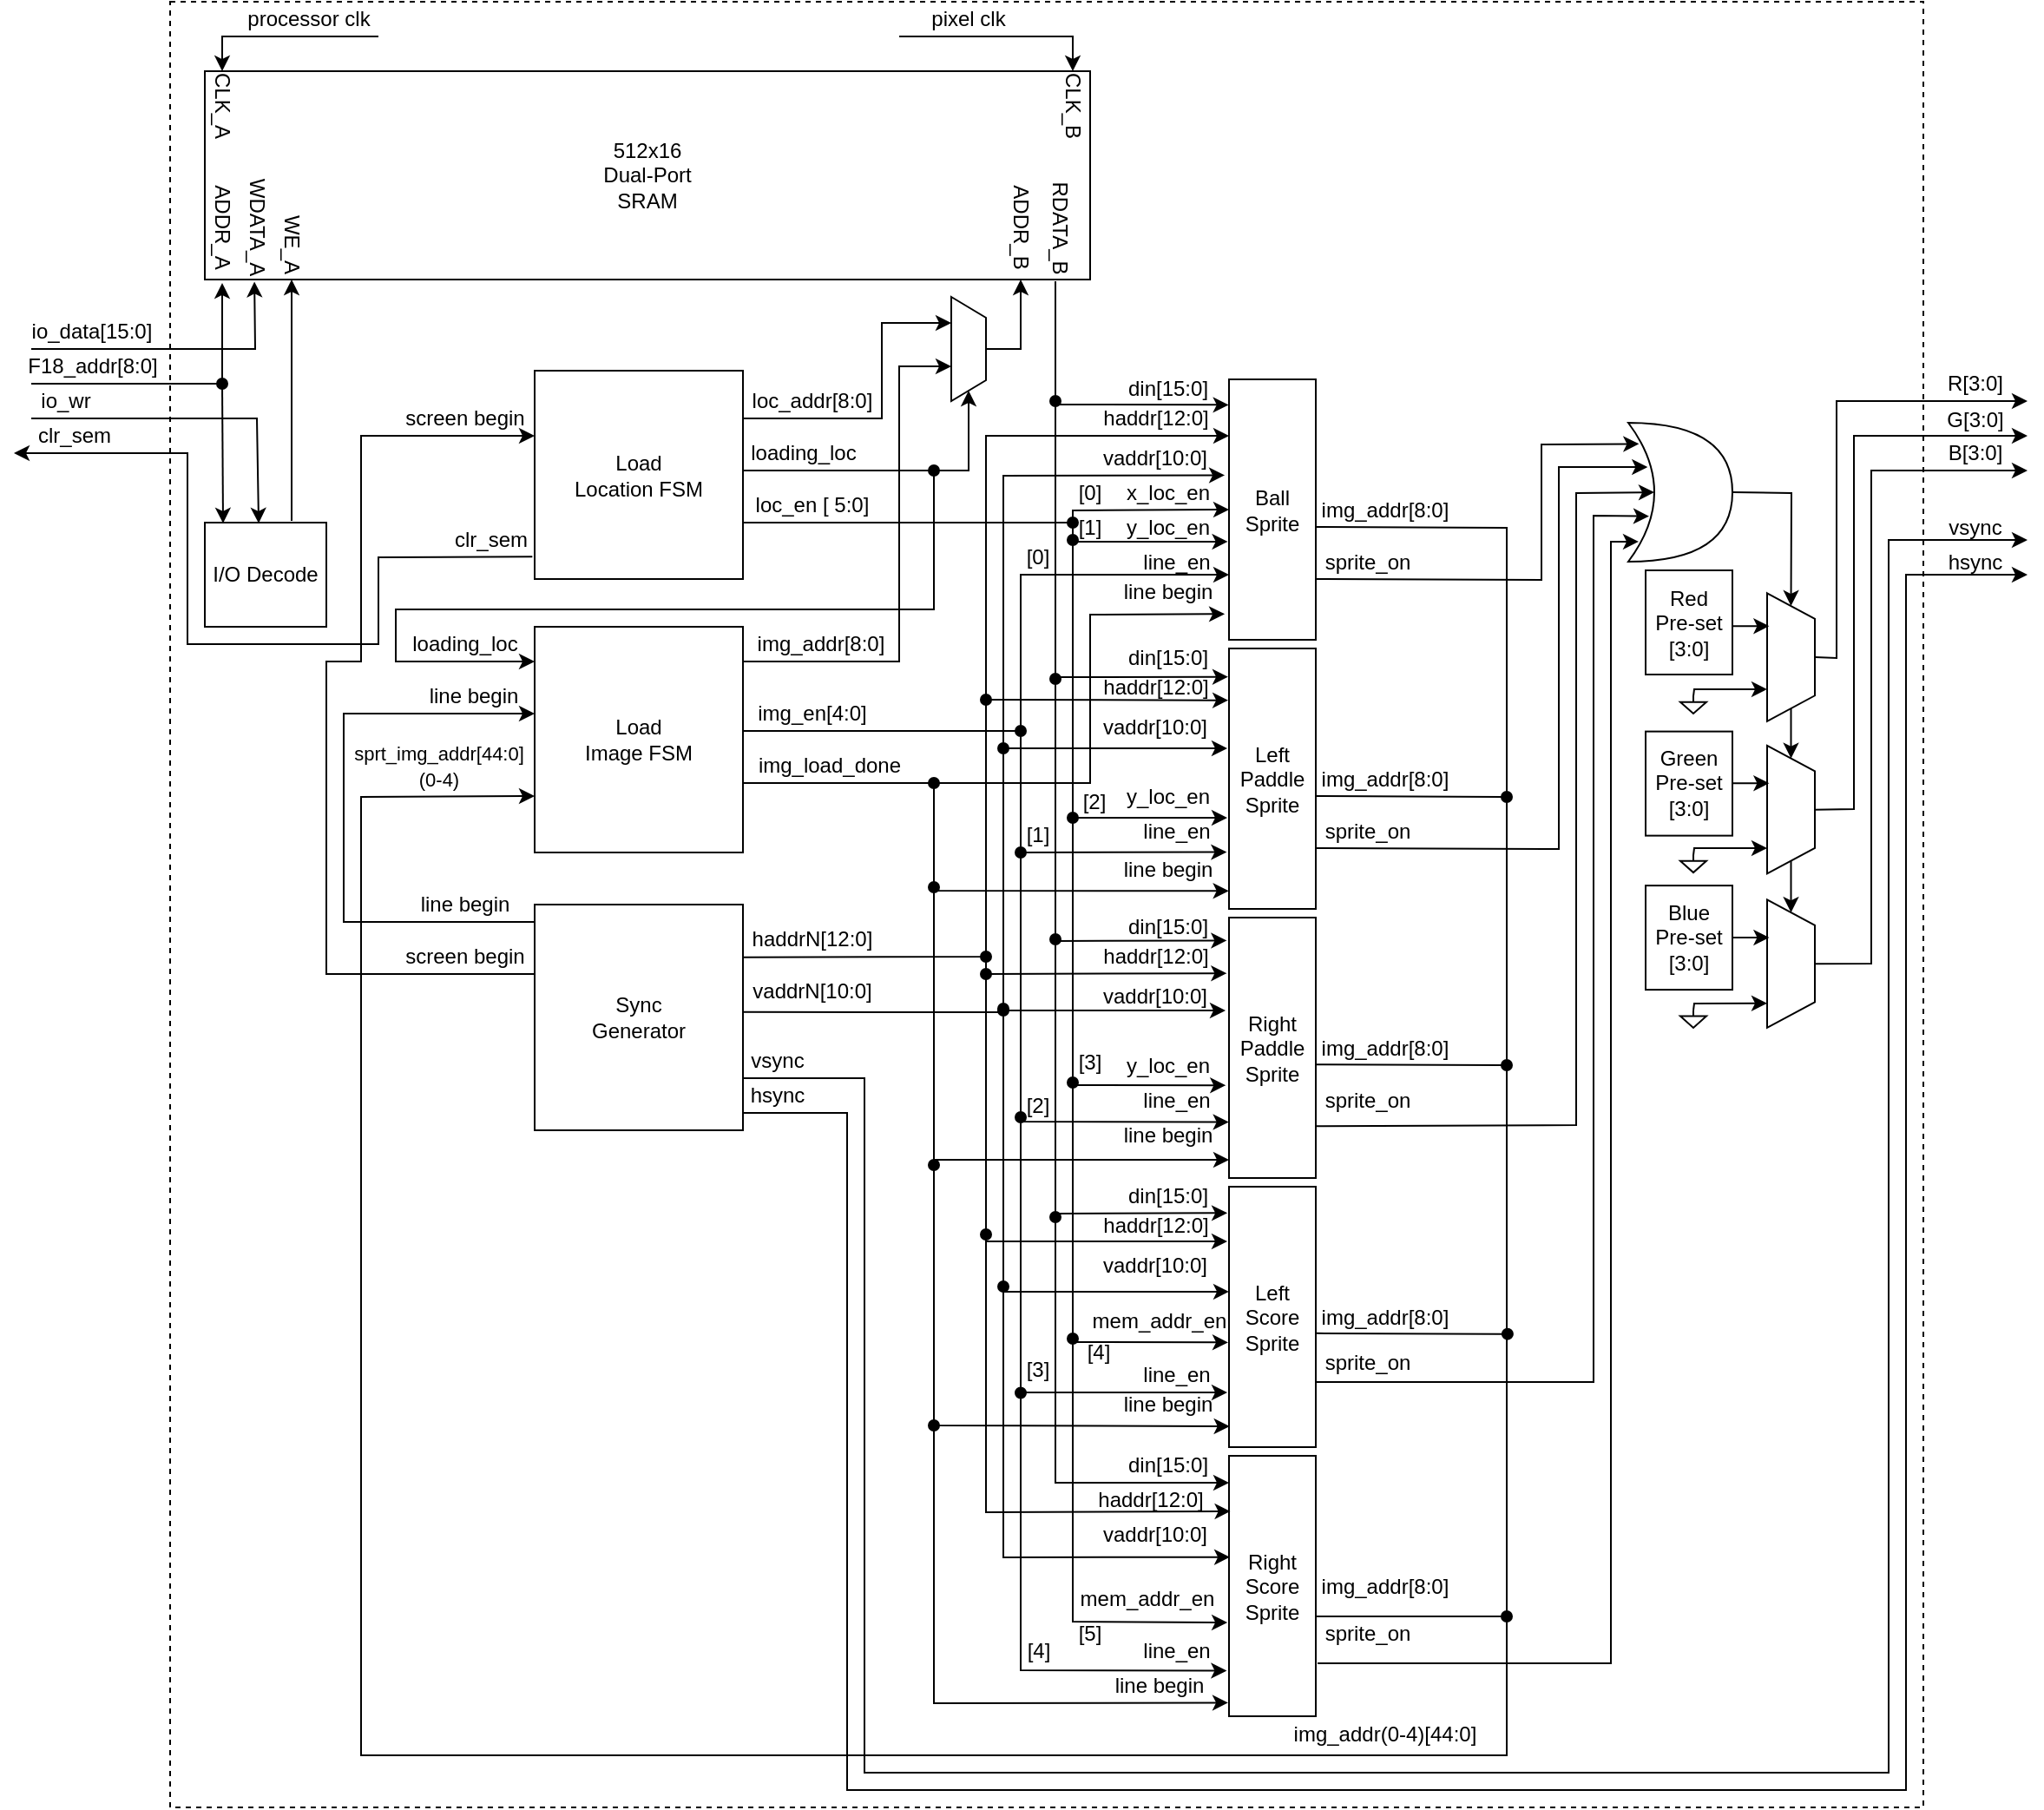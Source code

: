 <mxfile version="13.0.1" type="google"><diagram id="m-gIl_eywPCknvAX5JaR" name="Page-1"><mxGraphModel dx="1977" dy="963" grid="1" gridSize="10" guides="1" tooltips="1" connect="1" arrows="1" fold="1" page="0" pageScale="1" pageWidth="827" pageHeight="1169" math="0" shadow="0"><root><mxCell id="0"/><mxCell id="1" parent="0"/><mxCell id="4I2_Yh5orOnEuhZkyBa_-1" value="" style="rounded=0;whiteSpace=wrap;html=1;" parent="1" vertex="1"><mxGeometry x="110" y="40" width="510" height="120" as="geometry"/></mxCell><mxCell id="4I2_Yh5orOnEuhZkyBa_-2" value="I/O Decode" style="rounded=0;whiteSpace=wrap;html=1;" parent="1" vertex="1"><mxGeometry x="110" y="300" width="70" height="60" as="geometry"/></mxCell><mxCell id="4I2_Yh5orOnEuhZkyBa_-3" value="Sync &lt;br&gt;Generator" style="rounded=0;whiteSpace=wrap;html=1;" parent="1" vertex="1"><mxGeometry x="300" y="520" width="120" height="130" as="geometry"/></mxCell><mxCell id="4I2_Yh5orOnEuhZkyBa_-5" value="Load &lt;br&gt;Image FSM" style="rounded=0;whiteSpace=wrap;html=1;" parent="1" vertex="1"><mxGeometry x="300" y="360" width="120" height="130" as="geometry"/></mxCell><mxCell id="4I2_Yh5orOnEuhZkyBa_-7" value="WDATA_A" style="text;html=1;strokeColor=none;fillColor=none;align=center;verticalAlign=middle;whiteSpace=wrap;rounded=0;rotation=90;" parent="1" vertex="1"><mxGeometry x="120" y="120" width="40" height="20" as="geometry"/></mxCell><mxCell id="4I2_Yh5orOnEuhZkyBa_-8" value="CLK_A" style="text;html=1;strokeColor=none;fillColor=none;align=center;verticalAlign=middle;whiteSpace=wrap;rounded=0;rotation=90;" parent="1" vertex="1"><mxGeometry x="100" y="50" width="40" height="20" as="geometry"/></mxCell><mxCell id="4I2_Yh5orOnEuhZkyBa_-11" value="WE_A" style="text;html=1;strokeColor=none;fillColor=none;align=center;verticalAlign=middle;whiteSpace=wrap;rounded=0;rotation=90;" parent="1" vertex="1"><mxGeometry x="140" y="130" width="40" height="20" as="geometry"/></mxCell><mxCell id="4I2_Yh5orOnEuhZkyBa_-12" value="ADDR_A" style="text;html=1;strokeColor=none;fillColor=none;align=center;verticalAlign=middle;whiteSpace=wrap;rounded=0;rotation=90;" parent="1" vertex="1"><mxGeometry x="100" y="120" width="40" height="20" as="geometry"/></mxCell><mxCell id="4I2_Yh5orOnEuhZkyBa_-15" value="" style="endArrow=classic;html=1;rounded=0;" parent="1" edge="1"><mxGeometry width="50" height="50" relative="1" as="geometry"><mxPoint x="10" y="220" as="sourcePoint"/><mxPoint x="120" y="162" as="targetPoint"/><Array as="points"><mxPoint x="120" y="220"/><mxPoint x="120" y="190"/></Array></mxGeometry></mxCell><mxCell id="4I2_Yh5orOnEuhZkyBa_-17" value="" style="endArrow=classic;html=1;entryX=0.15;entryY=0.007;entryDx=0;entryDy=0;entryPerimeter=0;startArrow=oval;startFill=1;" parent="1" target="4I2_Yh5orOnEuhZkyBa_-2" edge="1"><mxGeometry width="50" height="50" relative="1" as="geometry"><mxPoint x="120" y="220" as="sourcePoint"/><mxPoint x="430" y="250" as="targetPoint"/></mxGeometry></mxCell><mxCell id="4I2_Yh5orOnEuhZkyBa_-18" value="" style="endArrow=classic;html=1;entryX=0.056;entryY=1.01;entryDx=0;entryDy=0;entryPerimeter=0;rounded=0;" parent="1" target="4I2_Yh5orOnEuhZkyBa_-1" edge="1"><mxGeometry width="50" height="50" relative="1" as="geometry"><mxPoint x="10" y="200" as="sourcePoint"/><mxPoint x="250" y="200" as="targetPoint"/><Array as="points"><mxPoint x="130" y="200"/><mxPoint x="139" y="200"/></Array></mxGeometry></mxCell><mxCell id="4I2_Yh5orOnEuhZkyBa_-19" value="" style="endArrow=classic;html=1;entryX=0.443;entryY=0.007;entryDx=0;entryDy=0;rounded=0;entryPerimeter=0;" parent="1" target="4I2_Yh5orOnEuhZkyBa_-2" edge="1"><mxGeometry width="50" height="50" relative="1" as="geometry"><mxPoint x="10" y="240" as="sourcePoint"/><mxPoint x="60" y="190" as="targetPoint"/><Array as="points"><mxPoint x="140" y="240"/></Array></mxGeometry></mxCell><mxCell id="4I2_Yh5orOnEuhZkyBa_-20" value="" style="endArrow=classic;html=1;entryX=1;entryY=0.5;entryDx=0;entryDy=0;" parent="1" target="4I2_Yh5orOnEuhZkyBa_-11" edge="1"><mxGeometry width="50" height="50" relative="1" as="geometry"><mxPoint x="160" y="299" as="sourcePoint"/><mxPoint x="330" y="280" as="targetPoint"/></mxGeometry></mxCell><mxCell id="4I2_Yh5orOnEuhZkyBa_-21" value="" style="endArrow=classic;html=1;entryX=0;entryY=0.5;entryDx=0;entryDy=0;rounded=0;" parent="1" target="4I2_Yh5orOnEuhZkyBa_-8" edge="1"><mxGeometry width="50" height="50" relative="1" as="geometry"><mxPoint x="210" y="20" as="sourcePoint"/><mxPoint x="70" y="-20" as="targetPoint"/><Array as="points"><mxPoint x="120" y="20"/></Array></mxGeometry></mxCell><mxCell id="4I2_Yh5orOnEuhZkyBa_-22" value="processor clk" style="text;html=1;strokeColor=none;fillColor=none;align=center;verticalAlign=middle;whiteSpace=wrap;rounded=0;" parent="1" vertex="1"><mxGeometry x="120" width="100" height="20" as="geometry"/></mxCell><mxCell id="4I2_Yh5orOnEuhZkyBa_-23" value="io_data[15:0]" style="text;html=1;strokeColor=none;fillColor=none;align=center;verticalAlign=middle;whiteSpace=wrap;rounded=0;" parent="1" vertex="1"><mxGeometry x="10" y="180" width="70" height="20" as="geometry"/></mxCell><mxCell id="4I2_Yh5orOnEuhZkyBa_-25" value="F18_addr[8:0]" style="text;html=1;align=center;verticalAlign=middle;resizable=0;points=[];autosize=1;" parent="1" vertex="1"><mxGeometry y="200" width="90" height="20" as="geometry"/></mxCell><mxCell id="4I2_Yh5orOnEuhZkyBa_-27" value="io_wr" style="text;html=1;strokeColor=none;fillColor=none;align=center;verticalAlign=middle;whiteSpace=wrap;rounded=0;" parent="1" vertex="1"><mxGeometry x="10" y="220" width="40" height="20" as="geometry"/></mxCell><mxCell id="4I2_Yh5orOnEuhZkyBa_-30" value="ADDR_B" style="text;html=1;strokeColor=none;fillColor=none;align=center;verticalAlign=middle;whiteSpace=wrap;rounded=0;rotation=90;" parent="1" vertex="1"><mxGeometry x="560" y="120" width="40" height="20" as="geometry"/></mxCell><mxCell id="4I2_Yh5orOnEuhZkyBa_-31" value="RDATA_B" style="text;html=1;strokeColor=none;fillColor=none;align=center;verticalAlign=middle;whiteSpace=wrap;rounded=0;rotation=90;" parent="1" vertex="1"><mxGeometry x="582.5" y="120" width="40" height="20" as="geometry"/></mxCell><mxCell id="4I2_Yh5orOnEuhZkyBa_-32" value="CLK_B" style="text;html=1;strokeColor=none;fillColor=none;align=center;verticalAlign=middle;whiteSpace=wrap;rounded=0;rotation=90;" parent="1" vertex="1"><mxGeometry x="590" y="50" width="40" height="20" as="geometry"/></mxCell><mxCell id="4I2_Yh5orOnEuhZkyBa_-33" value="" style="endArrow=classic;html=1;entryX=0;entryY=0.5;entryDx=0;entryDy=0;rounded=0;" parent="1" target="4I2_Yh5orOnEuhZkyBa_-32" edge="1"><mxGeometry width="50" height="50" relative="1" as="geometry"><mxPoint x="510" y="20" as="sourcePoint"/><mxPoint x="560" y="-20" as="targetPoint"/><Array as="points"><mxPoint x="610" y="20"/></Array></mxGeometry></mxCell><mxCell id="4I2_Yh5orOnEuhZkyBa_-34" value="pixel clk" style="text;html=1;strokeColor=none;fillColor=none;align=center;verticalAlign=middle;whiteSpace=wrap;rounded=0;" parent="1" vertex="1"><mxGeometry x="500" width="100" height="20" as="geometry"/></mxCell><mxCell id="4I2_Yh5orOnEuhZkyBa_-4" value="Load &lt;br&gt;Location FSM" style="rounded=0;whiteSpace=wrap;html=1;" parent="1" vertex="1"><mxGeometry x="300" y="212.5" width="120" height="120" as="geometry"/></mxCell><mxCell id="4I2_Yh5orOnEuhZkyBa_-35" value="" style="endArrow=classic;html=1;strokeColor=none;rounded=0;" parent="1" target="4I2_Yh5orOnEuhZkyBa_-4" edge="1"><mxGeometry width="50" height="50" relative="1" as="geometry"><mxPoint x="380" y="300.0" as="sourcePoint"/><mxPoint x="430" y="250" as="targetPoint"/><Array as="points"/></mxGeometry></mxCell><mxCell id="4I2_Yh5orOnEuhZkyBa_-37" value="" style="shape=trapezoid;perimeter=trapezoidPerimeter;whiteSpace=wrap;html=1;rotation=90;" parent="1" vertex="1"><mxGeometry x="520" y="190" width="60" height="20" as="geometry"/></mxCell><mxCell id="4I2_Yh5orOnEuhZkyBa_-38" value="" style="endArrow=classic;html=1;exitX=0.5;exitY=0;exitDx=0;exitDy=0;rounded=0;" parent="1" source="4I2_Yh5orOnEuhZkyBa_-37" edge="1"><mxGeometry width="50" height="50" relative="1" as="geometry"><mxPoint x="510" y="370" as="sourcePoint"/><mxPoint x="580" y="160" as="targetPoint"/><Array as="points"><mxPoint x="580" y="200"/></Array></mxGeometry></mxCell><mxCell id="4I2_Yh5orOnEuhZkyBa_-39" value="loc_addr[8:0]" style="text;html=1;strokeColor=none;fillColor=none;align=center;verticalAlign=middle;whiteSpace=wrap;rounded=0;" parent="1" vertex="1"><mxGeometry x="420" y="220" width="80" height="20" as="geometry"/></mxCell><mxCell id="4I2_Yh5orOnEuhZkyBa_-40" value="loc_en [ 5:0]" style="text;html=1;strokeColor=none;fillColor=none;align=center;verticalAlign=middle;whiteSpace=wrap;rounded=0;" parent="1" vertex="1"><mxGeometry x="420" y="280" width="80" height="20" as="geometry"/></mxCell><mxCell id="4I2_Yh5orOnEuhZkyBa_-41" value="clr_sem" style="text;html=1;strokeColor=none;fillColor=none;align=center;verticalAlign=middle;whiteSpace=wrap;rounded=0;" parent="1" vertex="1"><mxGeometry x="250" y="300" width="50" height="20" as="geometry"/></mxCell><mxCell id="4I2_Yh5orOnEuhZkyBa_-42" value="loading_loc" style="text;html=1;strokeColor=none;fillColor=none;align=center;verticalAlign=middle;whiteSpace=wrap;rounded=0;" parent="1" vertex="1"><mxGeometry x="420" y="250" width="70" height="20" as="geometry"/></mxCell><mxCell id="4I2_Yh5orOnEuhZkyBa_-43" value="screen begin" style="text;html=1;strokeColor=none;fillColor=none;align=center;verticalAlign=middle;whiteSpace=wrap;rounded=0;" parent="1" vertex="1"><mxGeometry x="220" y="230" width="80" height="20" as="geometry"/></mxCell><mxCell id="4I2_Yh5orOnEuhZkyBa_-44" value="" style="endArrow=classic;html=1;entryX=0.25;entryY=1;entryDx=0;entryDy=0;exitX=0;exitY=1;exitDx=0;exitDy=0;rounded=0;" parent="1" source="4I2_Yh5orOnEuhZkyBa_-39" target="4I2_Yh5orOnEuhZkyBa_-37" edge="1"><mxGeometry width="50" height="50" relative="1" as="geometry"><mxPoint x="450" y="390" as="sourcePoint"/><mxPoint x="500" y="340" as="targetPoint"/><Array as="points"><mxPoint x="500" y="240"/><mxPoint x="500" y="185"/></Array></mxGeometry></mxCell><mxCell id="4I2_Yh5orOnEuhZkyBa_-45" value="" style="endArrow=classic;html=1;exitX=0;exitY=1;exitDx=0;exitDy=0;entryX=1;entryY=0.5;entryDx=0;entryDy=0;rounded=0;" parent="1" source="4I2_Yh5orOnEuhZkyBa_-42" target="4I2_Yh5orOnEuhZkyBa_-37" edge="1"><mxGeometry width="50" height="50" relative="1" as="geometry"><mxPoint x="450" y="390" as="sourcePoint"/><mxPoint x="500" y="340" as="targetPoint"/><Array as="points"><mxPoint x="550" y="270"/></Array></mxGeometry></mxCell><mxCell id="4I2_Yh5orOnEuhZkyBa_-46" value="loading_loc" style="text;html=1;strokeColor=none;fillColor=none;align=center;verticalAlign=middle;whiteSpace=wrap;rounded=0;" parent="1" vertex="1"><mxGeometry x="220" y="360" width="80" height="20" as="geometry"/></mxCell><mxCell id="4I2_Yh5orOnEuhZkyBa_-47" value="" style="endArrow=classic;html=1;entryX=1;entryY=1;entryDx=0;entryDy=0;rounded=0;startArrow=oval;startFill=1;" parent="1" target="4I2_Yh5orOnEuhZkyBa_-46" edge="1"><mxGeometry width="50" height="50" relative="1" as="geometry"><mxPoint x="530" y="270" as="sourcePoint"/><mxPoint x="640" y="370" as="targetPoint"/><Array as="points"><mxPoint x="530" y="350"/><mxPoint x="220" y="350"/><mxPoint x="220" y="380"/></Array></mxGeometry></mxCell><mxCell id="4I2_Yh5orOnEuhZkyBa_-48" value="line begin" style="text;html=1;strokeColor=none;fillColor=none;align=center;verticalAlign=middle;whiteSpace=wrap;rounded=0;" parent="1" vertex="1"><mxGeometry x="230" y="390" width="70" height="20" as="geometry"/></mxCell><mxCell id="4I2_Yh5orOnEuhZkyBa_-49" value="img_addr[8:0]" style="text;html=1;strokeColor=none;fillColor=none;align=center;verticalAlign=middle;whiteSpace=wrap;rounded=0;" parent="1" vertex="1"><mxGeometry x="420" y="360" width="90" height="20" as="geometry"/></mxCell><mxCell id="4I2_Yh5orOnEuhZkyBa_-50" value="" style="endArrow=classic;html=1;entryX=0.667;entryY=1;entryDx=0;entryDy=0;entryPerimeter=0;rounded=0;" parent="1" target="4I2_Yh5orOnEuhZkyBa_-37" edge="1"><mxGeometry width="50" height="50" relative="1" as="geometry"><mxPoint x="420" y="380" as="sourcePoint"/><mxPoint x="470" y="330" as="targetPoint"/><Array as="points"><mxPoint x="510" y="380"/><mxPoint x="510" y="210"/></Array></mxGeometry></mxCell><mxCell id="4I2_Yh5orOnEuhZkyBa_-51" value="img_en[4:0]" style="text;html=1;strokeColor=none;fillColor=none;align=center;verticalAlign=middle;whiteSpace=wrap;rounded=0;" parent="1" vertex="1"><mxGeometry x="420" y="400" width="80" height="20" as="geometry"/></mxCell><mxCell id="4I2_Yh5orOnEuhZkyBa_-52" value="img_load_done" style="text;html=1;strokeColor=none;fillColor=none;align=center;verticalAlign=middle;whiteSpace=wrap;rounded=0;" parent="1" vertex="1"><mxGeometry x="420" y="430" width="100" height="20" as="geometry"/></mxCell><mxCell id="4I2_Yh5orOnEuhZkyBa_-53" value="screen begin" style="text;html=1;strokeColor=none;fillColor=none;align=center;verticalAlign=middle;whiteSpace=wrap;rounded=0;" parent="1" vertex="1"><mxGeometry x="220" y="540" width="80" height="20" as="geometry"/></mxCell><mxCell id="4I2_Yh5orOnEuhZkyBa_-54" value="line begin" style="text;html=1;strokeColor=none;fillColor=none;align=center;verticalAlign=middle;whiteSpace=wrap;rounded=0;" parent="1" vertex="1"><mxGeometry x="220" y="510" width="80" height="20" as="geometry"/></mxCell><mxCell id="4I2_Yh5orOnEuhZkyBa_-55" value="" style="endArrow=classic;html=1;entryX=1;entryY=1;entryDx=0;entryDy=0;rounded=0;" parent="1" target="4I2_Yh5orOnEuhZkyBa_-48" edge="1"><mxGeometry width="50" height="50" relative="1" as="geometry"><mxPoint x="300" y="530" as="sourcePoint"/><mxPoint x="350" y="480" as="targetPoint"/><Array as="points"><mxPoint x="190" y="530"/><mxPoint x="190" y="410"/></Array></mxGeometry></mxCell><mxCell id="4I2_Yh5orOnEuhZkyBa_-56" value="" style="endArrow=classic;html=1;entryX=1;entryY=1;entryDx=0;entryDy=0;rounded=0;" parent="1" target="4I2_Yh5orOnEuhZkyBa_-43" edge="1"><mxGeometry width="50" height="50" relative="1" as="geometry"><mxPoint x="300" y="560" as="sourcePoint"/><mxPoint x="350" y="510" as="targetPoint"/><Array as="points"><mxPoint x="180" y="560"/><mxPoint x="180" y="380"/><mxPoint x="200" y="380"/><mxPoint x="200" y="250"/></Array></mxGeometry></mxCell><mxCell id="4I2_Yh5orOnEuhZkyBa_-57" value="&lt;font style=&quot;font-size: 11px&quot;&gt;sprt_img_addr[44:0]&lt;br&gt;(0-4)&lt;/font&gt;" style="text;html=1;strokeColor=none;fillColor=none;align=center;verticalAlign=middle;whiteSpace=wrap;rounded=0;" parent="1" vertex="1"><mxGeometry x="190" y="430" width="110" height="20" as="geometry"/></mxCell><mxCell id="4I2_Yh5orOnEuhZkyBa_-58" value="" style="endArrow=classic;html=1;entryX=0;entryY=0.75;entryDx=0;entryDy=0;rounded=0;exitX=0;exitY=0;exitDx=0;exitDy=0;" parent="1" source="4I2_Yh5orOnEuhZkyBa_-149" target="4I2_Yh5orOnEuhZkyBa_-5" edge="1"><mxGeometry width="50" height="50" relative="1" as="geometry"><mxPoint x="200" y="990" as="sourcePoint"/><mxPoint x="550" y="410" as="targetPoint"/><Array as="points"><mxPoint x="860" y="930"/><mxPoint x="860" y="960"/><mxPoint x="860" y="1010"/><mxPoint x="200" y="1010"/><mxPoint x="200" y="500"/><mxPoint x="200" y="458"/></Array></mxGeometry></mxCell><mxCell id="4I2_Yh5orOnEuhZkyBa_-61" value="hsync" style="text;html=1;strokeColor=none;fillColor=none;align=center;verticalAlign=middle;whiteSpace=wrap;rounded=0;" parent="1" vertex="1"><mxGeometry x="420" y="620" width="40" height="20" as="geometry"/></mxCell><mxCell id="4I2_Yh5orOnEuhZkyBa_-62" value="vsync" style="text;html=1;strokeColor=none;fillColor=none;align=center;verticalAlign=middle;whiteSpace=wrap;rounded=0;" parent="1" vertex="1"><mxGeometry x="420" y="600" width="40" height="20" as="geometry"/></mxCell><mxCell id="4I2_Yh5orOnEuhZkyBa_-63" value="haddrN[12:0]" style="text;html=1;strokeColor=none;fillColor=none;align=center;verticalAlign=middle;whiteSpace=wrap;rounded=0;" parent="1" vertex="1"><mxGeometry x="415" y="530" width="90" height="20" as="geometry"/></mxCell><mxCell id="4I2_Yh5orOnEuhZkyBa_-64" value="vaddrN[10:0]" style="text;html=1;strokeColor=none;fillColor=none;align=center;verticalAlign=middle;whiteSpace=wrap;rounded=0;" parent="1" vertex="1"><mxGeometry x="415" y="560" width="90" height="20" as="geometry"/></mxCell><mxCell id="4I2_Yh5orOnEuhZkyBa_-65" value="Ball Sprite" style="rounded=0;whiteSpace=wrap;html=1;" parent="1" vertex="1"><mxGeometry x="700" y="217.5" width="50" height="150" as="geometry"/></mxCell><mxCell id="4I2_Yh5orOnEuhZkyBa_-66" value="haddr[12:0]" style="text;html=1;strokeColor=none;fillColor=none;align=center;verticalAlign=middle;whiteSpace=wrap;rounded=0;" parent="1" vertex="1"><mxGeometry x="622.5" y="230" width="70" height="20" as="geometry"/></mxCell><mxCell id="4I2_Yh5orOnEuhZkyBa_-67" value="vaddr[10:0]" style="text;html=1;strokeColor=none;fillColor=none;align=center;verticalAlign=middle;whiteSpace=wrap;rounded=0;" parent="1" vertex="1"><mxGeometry x="625" y="252.5" width="65" height="20" as="geometry"/></mxCell><mxCell id="4I2_Yh5orOnEuhZkyBa_-68" value="din[15:0]" style="text;html=1;strokeColor=none;fillColor=none;align=center;verticalAlign=middle;whiteSpace=wrap;rounded=0;" parent="1" vertex="1"><mxGeometry x="645" y="212.5" width="40" height="20" as="geometry"/></mxCell><mxCell id="4I2_Yh5orOnEuhZkyBa_-69" value="x_loc_en" style="text;html=1;strokeColor=none;fillColor=none;align=center;verticalAlign=middle;whiteSpace=wrap;rounded=0;" parent="1" vertex="1"><mxGeometry x="640" y="272.5" width="50" height="20" as="geometry"/></mxCell><mxCell id="4I2_Yh5orOnEuhZkyBa_-70" value="y_loc_en" style="text;html=1;strokeColor=none;fillColor=none;align=center;verticalAlign=middle;whiteSpace=wrap;rounded=0;" parent="1" vertex="1"><mxGeometry x="640" y="292.5" width="50" height="20" as="geometry"/></mxCell><mxCell id="4I2_Yh5orOnEuhZkyBa_-71" value="line_en" style="text;html=1;strokeColor=none;fillColor=none;align=center;verticalAlign=middle;whiteSpace=wrap;rounded=0;" parent="1" vertex="1"><mxGeometry x="650" y="312.5" width="40" height="20" as="geometry"/></mxCell><mxCell id="4I2_Yh5orOnEuhZkyBa_-72" value="line begin" style="text;html=1;strokeColor=none;fillColor=none;align=center;verticalAlign=middle;whiteSpace=wrap;rounded=0;" parent="1" vertex="1"><mxGeometry x="635" y="330" width="60" height="20" as="geometry"/></mxCell><mxCell id="4I2_Yh5orOnEuhZkyBa_-74" value="sprite_on" style="text;html=1;strokeColor=none;fillColor=none;align=center;verticalAlign=middle;whiteSpace=wrap;rounded=0;" parent="1" vertex="1"><mxGeometry x="750" y="312.5" width="60" height="20" as="geometry"/></mxCell><mxCell id="4I2_Yh5orOnEuhZkyBa_-75" value="img_addr[8:0]" style="text;html=1;strokeColor=none;fillColor=none;align=center;verticalAlign=middle;whiteSpace=wrap;rounded=0;" parent="1" vertex="1"><mxGeometry x="750" y="282.5" width="80" height="20" as="geometry"/></mxCell><mxCell id="4I2_Yh5orOnEuhZkyBa_-76" value="" style="endArrow=classic;html=1;entryX=-0.003;entryY=0.098;entryDx=0;entryDy=0;entryPerimeter=0;rounded=0;" parent="1" target="4I2_Yh5orOnEuhZkyBa_-65" edge="1"><mxGeometry width="50" height="50" relative="1" as="geometry"><mxPoint x="600" y="161" as="sourcePoint"/><mxPoint x="608" y="240" as="targetPoint"/><Array as="points"><mxPoint x="600" y="232"/></Array></mxGeometry></mxCell><mxCell id="4I2_Yh5orOnEuhZkyBa_-77" value="" style="endArrow=classic;html=1;exitX=0.054;exitY=1.021;exitDx=0;exitDy=0;exitPerimeter=0;rounded=0;" parent="1" source="4I2_Yh5orOnEuhZkyBa_-63" edge="1"><mxGeometry width="50" height="50" relative="1" as="geometry"><mxPoint x="530" y="540" as="sourcePoint"/><mxPoint x="700" y="250" as="targetPoint"/><Array as="points"><mxPoint x="560" y="550"/><mxPoint x="560" y="250"/></Array></mxGeometry></mxCell><mxCell id="4I2_Yh5orOnEuhZkyBa_-78" value="" style="endArrow=classic;html=1;exitX=0.999;exitY=0.476;exitDx=0;exitDy=0;exitPerimeter=0;entryX=-0.049;entryY=0.368;entryDx=0;entryDy=0;entryPerimeter=0;rounded=0;" parent="1" source="4I2_Yh5orOnEuhZkyBa_-3" target="4I2_Yh5orOnEuhZkyBa_-65" edge="1"><mxGeometry width="50" height="50" relative="1" as="geometry"><mxPoint x="680" y="480" as="sourcePoint"/><mxPoint x="730" y="430" as="targetPoint"/><Array as="points"><mxPoint x="570" y="582"/><mxPoint x="570" y="273"/></Array></mxGeometry></mxCell><mxCell id="4I2_Yh5orOnEuhZkyBa_-79" value="" style="endArrow=classic;html=1;exitX=0;exitY=1;exitDx=0;exitDy=0;entryX=0;entryY=0.75;entryDx=0;entryDy=0;rounded=0;" parent="1" source="4I2_Yh5orOnEuhZkyBa_-51" target="4I2_Yh5orOnEuhZkyBa_-65" edge="1"><mxGeometry width="50" height="50" relative="1" as="geometry"><mxPoint x="680" y="350" as="sourcePoint"/><mxPoint x="730" y="300" as="targetPoint"/><Array as="points"><mxPoint x="580" y="420"/><mxPoint x="580" y="330"/></Array></mxGeometry></mxCell><mxCell id="4I2_Yh5orOnEuhZkyBa_-80" value="[0]" style="text;html=1;strokeColor=none;fillColor=none;align=center;verticalAlign=middle;whiteSpace=wrap;rounded=0;" parent="1" vertex="1"><mxGeometry x="570" y="310" width="40" height="20" as="geometry"/></mxCell><mxCell id="4I2_Yh5orOnEuhZkyBa_-81" value="" style="endArrow=classic;html=1;exitX=0;exitY=1;exitDx=0;exitDy=0;entryX=0;entryY=0.5;entryDx=0;entryDy=0;rounded=0;" parent="1" source="4I2_Yh5orOnEuhZkyBa_-40" target="4I2_Yh5orOnEuhZkyBa_-65" edge="1"><mxGeometry width="50" height="50" relative="1" as="geometry"><mxPoint x="680" y="350" as="sourcePoint"/><mxPoint x="610" y="300" as="targetPoint"/><Array as="points"><mxPoint x="610" y="300"/><mxPoint x="610" y="293"/></Array></mxGeometry></mxCell><mxCell id="4I2_Yh5orOnEuhZkyBa_-82" value="" style="endArrow=classic;html=1;entryX=-0.014;entryY=0.623;entryDx=0;entryDy=0;entryPerimeter=0;rounded=0;startArrow=oval;startFill=1;" parent="1" target="4I2_Yh5orOnEuhZkyBa_-65" edge="1"><mxGeometry width="50" height="50" relative="1" as="geometry"><mxPoint x="610" y="300" as="sourcePoint"/><mxPoint x="730" y="300" as="targetPoint"/><Array as="points"><mxPoint x="610" y="311"/></Array></mxGeometry></mxCell><mxCell id="4I2_Yh5orOnEuhZkyBa_-83" value="[0]" style="text;html=1;strokeColor=none;fillColor=none;align=center;verticalAlign=middle;whiteSpace=wrap;rounded=0;" parent="1" vertex="1"><mxGeometry x="610" y="272.5" width="20" height="20" as="geometry"/></mxCell><mxCell id="4I2_Yh5orOnEuhZkyBa_-84" value="[1]" style="text;html=1;strokeColor=none;fillColor=none;align=center;verticalAlign=middle;whiteSpace=wrap;rounded=0;" parent="1" vertex="1"><mxGeometry x="610" y="295" width="20" height="15" as="geometry"/></mxCell><mxCell id="4I2_Yh5orOnEuhZkyBa_-85" value="" style="endArrow=classic;html=1;entryX=-0.049;entryY=0.901;entryDx=0;entryDy=0;entryPerimeter=0;exitX=0;exitY=1;exitDx=0;exitDy=0;rounded=0;" parent="1" source="4I2_Yh5orOnEuhZkyBa_-52" target="4I2_Yh5orOnEuhZkyBa_-65" edge="1"><mxGeometry width="50" height="50" relative="1" as="geometry"><mxPoint x="620" y="353" as="sourcePoint"/><mxPoint x="730" y="300" as="targetPoint"/><Array as="points"><mxPoint x="620" y="450"/><mxPoint x="620" y="353"/></Array></mxGeometry></mxCell><mxCell id="4I2_Yh5orOnEuhZkyBa_-95" value="Left Paddle Sprite" style="rounded=0;whiteSpace=wrap;html=1;" parent="1" vertex="1"><mxGeometry x="700" y="372.5" width="50" height="150" as="geometry"/></mxCell><mxCell id="4I2_Yh5orOnEuhZkyBa_-96" value="haddr[12:0]" style="text;html=1;strokeColor=none;fillColor=none;align=center;verticalAlign=middle;whiteSpace=wrap;rounded=0;" parent="1" vertex="1"><mxGeometry x="622.5" y="385" width="70" height="20" as="geometry"/></mxCell><mxCell id="4I2_Yh5orOnEuhZkyBa_-97" value="vaddr[10:0]" style="text;html=1;strokeColor=none;fillColor=none;align=center;verticalAlign=middle;whiteSpace=wrap;rounded=0;" parent="1" vertex="1"><mxGeometry x="625" y="407.5" width="65" height="20" as="geometry"/></mxCell><mxCell id="4I2_Yh5orOnEuhZkyBa_-98" value="din[15:0]" style="text;html=1;strokeColor=none;fillColor=none;align=center;verticalAlign=middle;whiteSpace=wrap;rounded=0;" parent="1" vertex="1"><mxGeometry x="645" y="367.5" width="40" height="20" as="geometry"/></mxCell><mxCell id="4I2_Yh5orOnEuhZkyBa_-100" value="y_loc_en" style="text;html=1;strokeColor=none;fillColor=none;align=center;verticalAlign=middle;whiteSpace=wrap;rounded=0;" parent="1" vertex="1"><mxGeometry x="640" y="447.5" width="50" height="20" as="geometry"/></mxCell><mxCell id="4I2_Yh5orOnEuhZkyBa_-101" value="line_en" style="text;html=1;strokeColor=none;fillColor=none;align=center;verticalAlign=middle;whiteSpace=wrap;rounded=0;" parent="1" vertex="1"><mxGeometry x="650" y="467.5" width="40" height="20" as="geometry"/></mxCell><mxCell id="4I2_Yh5orOnEuhZkyBa_-102" value="line begin" style="text;html=1;strokeColor=none;fillColor=none;align=center;verticalAlign=middle;whiteSpace=wrap;rounded=0;" parent="1" vertex="1"><mxGeometry x="635" y="490" width="60" height="20" as="geometry"/></mxCell><mxCell id="4I2_Yh5orOnEuhZkyBa_-103" value="sprite_on" style="text;html=1;strokeColor=none;fillColor=none;align=center;verticalAlign=middle;whiteSpace=wrap;rounded=0;" parent="1" vertex="1"><mxGeometry x="750" y="467.5" width="60" height="20" as="geometry"/></mxCell><mxCell id="4I2_Yh5orOnEuhZkyBa_-104" value="img_addr[8:0]" style="text;html=1;strokeColor=none;fillColor=none;align=center;verticalAlign=middle;whiteSpace=wrap;rounded=0;" parent="1" vertex="1"><mxGeometry x="750" y="437.5" width="80" height="20" as="geometry"/></mxCell><mxCell id="4I2_Yh5orOnEuhZkyBa_-105" value="" style="endArrow=classic;html=1;entryX=-0.01;entryY=0.109;entryDx=0;entryDy=0;entryPerimeter=0;rounded=0;startArrow=oval;startFill=1;" parent="1" target="4I2_Yh5orOnEuhZkyBa_-95" edge="1"><mxGeometry width="50" height="50" relative="1" as="geometry"><mxPoint x="600" y="230" as="sourcePoint"/><mxPoint x="810" y="430" as="targetPoint"/><Array as="points"><mxPoint x="600" y="230"/><mxPoint x="600" y="389"/></Array></mxGeometry></mxCell><mxCell id="4I2_Yh5orOnEuhZkyBa_-106" value="" style="endArrow=classic;html=1;exitX=0;exitY=1;exitDx=0;exitDy=0;rounded=0;startArrow=oval;startFill=1;" parent="1" source="4I2_Yh5orOnEuhZkyBa_-84" edge="1"><mxGeometry width="50" height="50" relative="1" as="geometry"><mxPoint x="660" y="420" as="sourcePoint"/><mxPoint x="699" y="470" as="targetPoint"/><Array as="points"><mxPoint x="610" y="470"/></Array></mxGeometry></mxCell><mxCell id="4I2_Yh5orOnEuhZkyBa_-107" value="[2]" style="text;html=1;strokeColor=none;fillColor=none;align=center;verticalAlign=middle;whiteSpace=wrap;rounded=0;" parent="1" vertex="1"><mxGeometry x="610" y="455" width="25" height="12.5" as="geometry"/></mxCell><mxCell id="4I2_Yh5orOnEuhZkyBa_-108" value="" style="endArrow=classic;html=1;entryX=-0.009;entryY=0.199;entryDx=0;entryDy=0;entryPerimeter=0;startArrow=oval;startFill=1;" parent="1" target="4I2_Yh5orOnEuhZkyBa_-95" edge="1"><mxGeometry width="50" height="50" relative="1" as="geometry"><mxPoint x="560" y="402" as="sourcePoint"/><mxPoint x="710" y="400" as="targetPoint"/></mxGeometry></mxCell><mxCell id="4I2_Yh5orOnEuhZkyBa_-109" value="" style="endArrow=classic;html=1;startArrow=oval;startFill=1;" parent="1" edge="1"><mxGeometry width="50" height="50" relative="1" as="geometry"><mxPoint x="570" y="430" as="sourcePoint"/><mxPoint x="699" y="430" as="targetPoint"/></mxGeometry></mxCell><mxCell id="4I2_Yh5orOnEuhZkyBa_-110" value="" style="endArrow=classic;html=1;entryX=-0.026;entryY=0.782;entryDx=0;entryDy=0;entryPerimeter=0;rounded=0;startArrow=oval;startFill=1;" parent="1" target="4I2_Yh5orOnEuhZkyBa_-95" edge="1"><mxGeometry width="50" height="50" relative="1" as="geometry"><mxPoint x="580" y="420" as="sourcePoint"/><mxPoint x="810" y="360" as="targetPoint"/><Array as="points"><mxPoint x="580" y="490"/></Array></mxGeometry></mxCell><mxCell id="4I2_Yh5orOnEuhZkyBa_-111" value="" style="endArrow=classic;html=1;entryX=-0.003;entryY=0.931;entryDx=0;entryDy=0;entryPerimeter=0;strokeColor=#000000;rounded=0;startArrow=oval;startFill=1;" parent="1" target="4I2_Yh5orOnEuhZkyBa_-95" edge="1"><mxGeometry width="50" height="50" relative="1" as="geometry"><mxPoint x="530" y="450" as="sourcePoint"/><mxPoint x="810" y="420" as="targetPoint"/><Array as="points"><mxPoint x="530" y="512"/></Array></mxGeometry></mxCell><mxCell id="4I2_Yh5orOnEuhZkyBa_-112" value="[1]" style="text;html=1;strokeColor=none;fillColor=none;align=center;verticalAlign=middle;whiteSpace=wrap;rounded=0;" parent="1" vertex="1"><mxGeometry x="570" y="470" width="40" height="20" as="geometry"/></mxCell><mxCell id="4I2_Yh5orOnEuhZkyBa_-113" value="Right Paddle Sprite" style="rounded=0;whiteSpace=wrap;html=1;" parent="1" vertex="1"><mxGeometry x="700" y="527.5" width="50" height="150" as="geometry"/></mxCell><mxCell id="4I2_Yh5orOnEuhZkyBa_-114" value="haddr[12:0]" style="text;html=1;strokeColor=none;fillColor=none;align=center;verticalAlign=middle;whiteSpace=wrap;rounded=0;" parent="1" vertex="1"><mxGeometry x="622.5" y="540" width="70" height="20" as="geometry"/></mxCell><mxCell id="4I2_Yh5orOnEuhZkyBa_-115" value="vaddr[10:0]" style="text;html=1;strokeColor=none;fillColor=none;align=center;verticalAlign=middle;whiteSpace=wrap;rounded=0;" parent="1" vertex="1"><mxGeometry x="625" y="562.5" width="65" height="20" as="geometry"/></mxCell><mxCell id="4I2_Yh5orOnEuhZkyBa_-116" value="din[15:0]" style="text;html=1;strokeColor=none;fillColor=none;align=center;verticalAlign=middle;whiteSpace=wrap;rounded=0;" parent="1" vertex="1"><mxGeometry x="645" y="522.5" width="40" height="20" as="geometry"/></mxCell><mxCell id="4I2_Yh5orOnEuhZkyBa_-118" value="y_loc_en" style="text;html=1;strokeColor=none;fillColor=none;align=center;verticalAlign=middle;whiteSpace=wrap;rounded=0;" parent="1" vertex="1"><mxGeometry x="640" y="602.5" width="50" height="20" as="geometry"/></mxCell><mxCell id="4I2_Yh5orOnEuhZkyBa_-119" value="line_en" style="text;html=1;strokeColor=none;fillColor=none;align=center;verticalAlign=middle;whiteSpace=wrap;rounded=0;" parent="1" vertex="1"><mxGeometry x="650" y="622.5" width="40" height="20" as="geometry"/></mxCell><mxCell id="4I2_Yh5orOnEuhZkyBa_-120" value="line begin" style="text;html=1;strokeColor=none;fillColor=none;align=center;verticalAlign=middle;whiteSpace=wrap;rounded=0;" parent="1" vertex="1"><mxGeometry x="635" y="642.5" width="60" height="20" as="geometry"/></mxCell><mxCell id="4I2_Yh5orOnEuhZkyBa_-121" value="sprite_on" style="text;html=1;strokeColor=none;fillColor=none;align=center;verticalAlign=middle;whiteSpace=wrap;rounded=0;" parent="1" vertex="1"><mxGeometry x="750" y="622.5" width="60" height="20" as="geometry"/></mxCell><mxCell id="4I2_Yh5orOnEuhZkyBa_-122" value="img_addr[8:0]" style="text;html=1;strokeColor=none;fillColor=none;align=center;verticalAlign=middle;whiteSpace=wrap;rounded=0;" parent="1" vertex="1"><mxGeometry x="750" y="592.5" width="80" height="20" as="geometry"/></mxCell><mxCell id="4I2_Yh5orOnEuhZkyBa_-123" value="" style="endArrow=classic;html=1;strokeColor=#000000;entryX=-0.026;entryY=0.088;entryDx=0;entryDy=0;entryPerimeter=0;rounded=0;startArrow=oval;startFill=1;" parent="1" target="4I2_Yh5orOnEuhZkyBa_-113" edge="1"><mxGeometry width="50" height="50" relative="1" as="geometry"><mxPoint x="600" y="390" as="sourcePoint"/><mxPoint x="810" y="470" as="targetPoint"/><Array as="points"><mxPoint x="600" y="541"/></Array></mxGeometry></mxCell><mxCell id="4I2_Yh5orOnEuhZkyBa_-124" value="" style="endArrow=classic;html=1;strokeColor=#000000;entryX=-0.026;entryY=0.214;entryDx=0;entryDy=0;entryPerimeter=0;startArrow=oval;startFill=1;rounded=0;" parent="1" target="4I2_Yh5orOnEuhZkyBa_-113" edge="1"><mxGeometry width="50" height="50" relative="1" as="geometry"><mxPoint x="560" y="550" as="sourcePoint"/><mxPoint x="710" y="490" as="targetPoint"/><Array as="points"><mxPoint x="560" y="560"/></Array></mxGeometry></mxCell><mxCell id="4I2_Yh5orOnEuhZkyBa_-125" value="" style="endArrow=classic;html=1;strokeColor=#000000;startArrow=oval;startFill=1;" parent="1" edge="1"><mxGeometry width="50" height="50" relative="1" as="geometry"><mxPoint x="570" y="581" as="sourcePoint"/><mxPoint x="698" y="581" as="targetPoint"/></mxGeometry></mxCell><mxCell id="4I2_Yh5orOnEuhZkyBa_-126" value="" style="endArrow=classic;html=1;strokeColor=#000000;exitX=1;exitY=0;exitDx=0;exitDy=0;entryX=-0.037;entryY=0.644;entryDx=0;entryDy=0;entryPerimeter=0;rounded=0;startArrow=oval;startFill=1;" parent="1" source="4I2_Yh5orOnEuhZkyBa_-112" target="4I2_Yh5orOnEuhZkyBa_-113" edge="1"><mxGeometry width="50" height="50" relative="1" as="geometry"><mxPoint x="660" y="540" as="sourcePoint"/><mxPoint x="710" y="490" as="targetPoint"/><Array as="points"><mxPoint x="610" y="624"/></Array></mxGeometry></mxCell><mxCell id="4I2_Yh5orOnEuhZkyBa_-127" value="[3]" style="text;html=1;strokeColor=none;fillColor=none;align=center;verticalAlign=middle;whiteSpace=wrap;rounded=0;" parent="1" vertex="1"><mxGeometry x="610" y="600" width="20" height="22.5" as="geometry"/></mxCell><mxCell id="4I2_Yh5orOnEuhZkyBa_-128" value="" style="endArrow=classic;html=1;strokeColor=#000000;rounded=0;startArrow=oval;startFill=1;" parent="1" edge="1"><mxGeometry width="50" height="50" relative="1" as="geometry"><mxPoint x="530" y="510" as="sourcePoint"/><mxPoint x="700" y="667" as="targetPoint"/><Array as="points"><mxPoint x="530" y="667"/></Array></mxGeometry></mxCell><mxCell id="4I2_Yh5orOnEuhZkyBa_-129" value="" style="endArrow=classic;html=1;strokeColor=#000000;entryX=-0.003;entryY=0.785;entryDx=0;entryDy=0;entryPerimeter=0;exitX=0.25;exitY=1;exitDx=0;exitDy=0;rounded=0;startArrow=oval;startFill=1;" parent="1" source="4I2_Yh5orOnEuhZkyBa_-112" target="4I2_Yh5orOnEuhZkyBa_-113" edge="1"><mxGeometry width="50" height="50" relative="1" as="geometry"><mxPoint x="590" y="580" as="sourcePoint"/><mxPoint x="640" y="530" as="targetPoint"/><Array as="points"><mxPoint x="580" y="645"/></Array></mxGeometry></mxCell><mxCell id="4I2_Yh5orOnEuhZkyBa_-130" value="[2]" style="text;html=1;strokeColor=none;fillColor=none;align=center;verticalAlign=middle;whiteSpace=wrap;rounded=0;" parent="1" vertex="1"><mxGeometry x="580" y="630" width="20" height="12.5" as="geometry"/></mxCell><mxCell id="4I2_Yh5orOnEuhZkyBa_-131" value="Left Score Sprite" style="rounded=0;whiteSpace=wrap;html=1;" parent="1" vertex="1"><mxGeometry x="700" y="682.5" width="50" height="150" as="geometry"/></mxCell><mxCell id="4I2_Yh5orOnEuhZkyBa_-132" value="haddr[12:0]" style="text;html=1;strokeColor=none;fillColor=none;align=center;verticalAlign=middle;whiteSpace=wrap;rounded=0;" parent="1" vertex="1"><mxGeometry x="622.5" y="695" width="70" height="20" as="geometry"/></mxCell><mxCell id="4I2_Yh5orOnEuhZkyBa_-133" value="vaddr[10:0]" style="text;html=1;strokeColor=none;fillColor=none;align=center;verticalAlign=middle;whiteSpace=wrap;rounded=0;" parent="1" vertex="1"><mxGeometry x="625" y="717.5" width="65" height="20" as="geometry"/></mxCell><mxCell id="4I2_Yh5orOnEuhZkyBa_-134" value="din[15:0]" style="text;html=1;strokeColor=none;fillColor=none;align=center;verticalAlign=middle;whiteSpace=wrap;rounded=0;" parent="1" vertex="1"><mxGeometry x="645" y="677.5" width="40" height="20" as="geometry"/></mxCell><mxCell id="4I2_Yh5orOnEuhZkyBa_-137" value="line_en" style="text;html=1;strokeColor=none;fillColor=none;align=center;verticalAlign=middle;whiteSpace=wrap;rounded=0;" parent="1" vertex="1"><mxGeometry x="650" y="781.25" width="40" height="20" as="geometry"/></mxCell><mxCell id="4I2_Yh5orOnEuhZkyBa_-138" value="line begin" style="text;html=1;strokeColor=none;fillColor=none;align=center;verticalAlign=middle;whiteSpace=wrap;rounded=0;" parent="1" vertex="1"><mxGeometry x="635" y="797.5" width="60" height="20" as="geometry"/></mxCell><mxCell id="4I2_Yh5orOnEuhZkyBa_-139" value="sprite_on" style="text;html=1;strokeColor=none;fillColor=none;align=center;verticalAlign=middle;whiteSpace=wrap;rounded=0;" parent="1" vertex="1"><mxGeometry x="750" y="773.75" width="60" height="20" as="geometry"/></mxCell><mxCell id="4I2_Yh5orOnEuhZkyBa_-140" value="img_addr[8:0]" style="text;html=1;strokeColor=none;fillColor=none;align=center;verticalAlign=middle;whiteSpace=wrap;rounded=0;" parent="1" vertex="1"><mxGeometry x="750" y="747.5" width="80" height="20" as="geometry"/></mxCell><mxCell id="4I2_Yh5orOnEuhZkyBa_-141" value="Right Score Sprite" style="rounded=0;whiteSpace=wrap;html=1;" parent="1" vertex="1"><mxGeometry x="700" y="837.5" width="50" height="150" as="geometry"/></mxCell><mxCell id="4I2_Yh5orOnEuhZkyBa_-142" value="haddr[12:0]" style="text;html=1;strokeColor=none;fillColor=none;align=center;verticalAlign=middle;whiteSpace=wrap;rounded=0;" parent="1" vertex="1"><mxGeometry x="620" y="852.5" width="70" height="20" as="geometry"/></mxCell><mxCell id="4I2_Yh5orOnEuhZkyBa_-143" value="vaddr[10:0]" style="text;html=1;strokeColor=none;fillColor=none;align=center;verticalAlign=middle;whiteSpace=wrap;rounded=0;" parent="1" vertex="1"><mxGeometry x="625" y="872.5" width="65" height="20" as="geometry"/></mxCell><mxCell id="4I2_Yh5orOnEuhZkyBa_-144" value="din[15:0]" style="text;html=1;strokeColor=none;fillColor=none;align=center;verticalAlign=middle;whiteSpace=wrap;rounded=0;" parent="1" vertex="1"><mxGeometry x="645" y="832.5" width="40" height="20" as="geometry"/></mxCell><mxCell id="4I2_Yh5orOnEuhZkyBa_-147" value="line_en" style="text;html=1;strokeColor=none;fillColor=none;align=center;verticalAlign=middle;whiteSpace=wrap;rounded=0;" parent="1" vertex="1"><mxGeometry x="650" y="940" width="40" height="20" as="geometry"/></mxCell><mxCell id="4I2_Yh5orOnEuhZkyBa_-148" value="line begin" style="text;html=1;strokeColor=none;fillColor=none;align=center;verticalAlign=middle;whiteSpace=wrap;rounded=0;" parent="1" vertex="1"><mxGeometry x="630" y="960" width="60" height="20" as="geometry"/></mxCell><mxCell id="4I2_Yh5orOnEuhZkyBa_-149" value="sprite_on" style="text;html=1;strokeColor=none;fillColor=none;align=center;verticalAlign=middle;whiteSpace=wrap;rounded=0;" parent="1" vertex="1"><mxGeometry x="750" y="930" width="60" height="20" as="geometry"/></mxCell><mxCell id="4I2_Yh5orOnEuhZkyBa_-150" value="img_addr[8:0]" style="text;html=1;strokeColor=none;fillColor=none;align=center;verticalAlign=middle;whiteSpace=wrap;rounded=0;" parent="1" vertex="1"><mxGeometry x="750" y="902.5" width="80" height="20" as="geometry"/></mxCell><mxCell id="4I2_Yh5orOnEuhZkyBa_-151" value="" style="endArrow=classic;html=1;strokeColor=#000000;entryX=-0.019;entryY=0.101;entryDx=0;entryDy=0;entryPerimeter=0;rounded=0;startArrow=oval;startFill=1;" parent="1" target="4I2_Yh5orOnEuhZkyBa_-131" edge="1"><mxGeometry width="50" height="50" relative="1" as="geometry"><mxPoint x="600" y="540" as="sourcePoint"/><mxPoint x="600" y="700" as="targetPoint"/><Array as="points"><mxPoint x="600" y="698"/></Array></mxGeometry></mxCell><mxCell id="4I2_Yh5orOnEuhZkyBa_-154" value="" style="endArrow=classic;html=1;strokeColor=#000000;entryX=-0.02;entryY=0.21;entryDx=0;entryDy=0;entryPerimeter=0;rounded=0;startArrow=oval;startFill=1;" parent="1" target="4I2_Yh5orOnEuhZkyBa_-131" edge="1"><mxGeometry width="50" height="50" relative="1" as="geometry"><mxPoint x="560" y="560" as="sourcePoint"/><mxPoint x="650" y="690" as="targetPoint"/><Array as="points"><mxPoint x="560" y="714"/></Array></mxGeometry></mxCell><mxCell id="4I2_Yh5orOnEuhZkyBa_-155" value="" style="endArrow=classic;html=1;strokeColor=#000000;entryX=0;entryY=0.403;entryDx=0;entryDy=0;entryPerimeter=0;rounded=0;startArrow=oval;startFill=1;" parent="1" target="4I2_Yh5orOnEuhZkyBa_-131" edge="1"><mxGeometry width="50" height="50" relative="1" as="geometry"><mxPoint x="570" y="580" as="sourcePoint"/><mxPoint x="650" y="670" as="targetPoint"/><Array as="points"><mxPoint x="570" y="743"/></Array></mxGeometry></mxCell><mxCell id="4I2_Yh5orOnEuhZkyBa_-156" value="&lt;font style=&quot;font-size: 12px&quot;&gt;mem_addr_en&lt;/font&gt;" style="text;html=1;strokeColor=none;fillColor=none;align=center;verticalAlign=middle;whiteSpace=wrap;rounded=0;" parent="1" vertex="1"><mxGeometry x="620" y="750" width="80" height="20" as="geometry"/></mxCell><mxCell id="4I2_Yh5orOnEuhZkyBa_-157" value="" style="endArrow=classic;html=1;strokeColor=#000000;exitX=0;exitY=1;exitDx=0;exitDy=0;entryX=-0.01;entryY=0.598;entryDx=0;entryDy=0;entryPerimeter=0;rounded=0;startArrow=oval;startFill=1;" parent="1" source="4I2_Yh5orOnEuhZkyBa_-127" target="4I2_Yh5orOnEuhZkyBa_-131" edge="1"><mxGeometry width="50" height="50" relative="1" as="geometry"><mxPoint x="610" y="630" as="sourcePoint"/><mxPoint x="600" y="790" as="targetPoint"/><Array as="points"><mxPoint x="610" y="772"/></Array></mxGeometry></mxCell><mxCell id="4I2_Yh5orOnEuhZkyBa_-158" value="[4]" style="text;html=1;strokeColor=none;fillColor=none;align=center;verticalAlign=middle;whiteSpace=wrap;rounded=0;" parent="1" vertex="1"><mxGeometry x="610" y="767.5" width="30" height="20" as="geometry"/></mxCell><mxCell id="4I2_Yh5orOnEuhZkyBa_-159" value="" style="endArrow=classic;html=1;strokeColor=#000000;exitX=0;exitY=1;exitDx=0;exitDy=0;rounded=0;startArrow=oval;startFill=1;" parent="1" source="4I2_Yh5orOnEuhZkyBa_-130" edge="1"><mxGeometry width="50" height="50" relative="1" as="geometry"><mxPoint x="560" y="730" as="sourcePoint"/><mxPoint x="699" y="801" as="targetPoint"/><Array as="points"><mxPoint x="580" y="801"/></Array></mxGeometry></mxCell><mxCell id="4I2_Yh5orOnEuhZkyBa_-160" value="[3]" style="text;html=1;strokeColor=none;fillColor=none;align=center;verticalAlign=middle;whiteSpace=wrap;rounded=0;" parent="1" vertex="1"><mxGeometry x="580" y="773.75" width="20" height="27.5" as="geometry"/></mxCell><mxCell id="4I2_Yh5orOnEuhZkyBa_-161" value="" style="endArrow=classic;html=1;strokeColor=#000000;entryX=0.007;entryY=0.92;entryDx=0;entryDy=0;entryPerimeter=0;startArrow=oval;startFill=1;rounded=0;" parent="1" target="4I2_Yh5orOnEuhZkyBa_-131" edge="1"><mxGeometry width="50" height="50" relative="1" as="geometry"><mxPoint x="530" y="670" as="sourcePoint"/><mxPoint x="610" y="680" as="targetPoint"/><Array as="points"><mxPoint x="530" y="820"/></Array></mxGeometry></mxCell><mxCell id="4I2_Yh5orOnEuhZkyBa_-162" value="" style="endArrow=classic;html=1;strokeColor=#000000;rounded=0;startArrow=oval;startFill=1;" parent="1" edge="1"><mxGeometry width="50" height="50" relative="1" as="geometry"><mxPoint x="600" y="700" as="sourcePoint"/><mxPoint x="700" y="853" as="targetPoint"/><Array as="points"><mxPoint x="600" y="853"/></Array></mxGeometry></mxCell><mxCell id="4I2_Yh5orOnEuhZkyBa_-163" value="" style="endArrow=classic;html=1;strokeColor=#000000;entryX=-0.01;entryY=0.948;entryDx=0;entryDy=0;entryPerimeter=0;rounded=0;startArrow=oval;startFill=1;" parent="1" target="4I2_Yh5orOnEuhZkyBa_-141" edge="1"><mxGeometry width="50" height="50" relative="1" as="geometry"><mxPoint x="530" y="820" as="sourcePoint"/><mxPoint x="740" y="800" as="targetPoint"/><Array as="points"><mxPoint x="530" y="980"/></Array></mxGeometry></mxCell><mxCell id="4I2_Yh5orOnEuhZkyBa_-164" value="" style="endArrow=classic;html=1;strokeColor=#000000;rounded=0;entryX=0.016;entryY=0.213;entryDx=0;entryDy=0;entryPerimeter=0;startArrow=oval;startFill=1;" parent="1" target="4I2_Yh5orOnEuhZkyBa_-141" edge="1"><mxGeometry width="50" height="50" relative="1" as="geometry"><mxPoint x="560" y="710" as="sourcePoint"/><mxPoint x="697" y="870" as="targetPoint"/><Array as="points"><mxPoint x="560" y="870"/></Array></mxGeometry></mxCell><mxCell id="4I2_Yh5orOnEuhZkyBa_-165" value="" style="endArrow=classic;html=1;strokeColor=#000000;entryX=0.011;entryY=0.389;entryDx=0;entryDy=0;entryPerimeter=0;startArrow=oval;startFill=1;rounded=0;" parent="1" target="4I2_Yh5orOnEuhZkyBa_-141" edge="1"><mxGeometry width="50" height="50" relative="1" as="geometry"><mxPoint x="570" y="740" as="sourcePoint"/><mxPoint x="670" y="760" as="targetPoint"/><Array as="points"><mxPoint x="570" y="896"/></Array></mxGeometry></mxCell><mxCell id="4I2_Yh5orOnEuhZkyBa_-166" value="" style="endArrow=classic;html=1;strokeColor=#000000;exitX=0;exitY=1;exitDx=0;exitDy=0;entryX=-0.026;entryY=0.825;entryDx=0;entryDy=0;entryPerimeter=0;rounded=0;startArrow=oval;startFill=1;" parent="1" source="4I2_Yh5orOnEuhZkyBa_-160" target="4I2_Yh5orOnEuhZkyBa_-141" edge="1"><mxGeometry width="50" height="50" relative="1" as="geometry"><mxPoint x="610" y="790" as="sourcePoint"/><mxPoint x="660" y="740" as="targetPoint"/><Array as="points"><mxPoint x="580" y="961"/></Array></mxGeometry></mxCell><mxCell id="4I2_Yh5orOnEuhZkyBa_-167" value="&lt;font style=&quot;font-size: 12px&quot;&gt;mem_addr_en&lt;/font&gt;" style="text;html=1;strokeColor=none;fillColor=none;align=center;verticalAlign=middle;whiteSpace=wrap;rounded=0;" parent="1" vertex="1"><mxGeometry x="612.5" y="910" width="80" height="20" as="geometry"/></mxCell><mxCell id="4I2_Yh5orOnEuhZkyBa_-168" value="" style="endArrow=classic;html=1;strokeColor=#000000;entryX=-0.019;entryY=0.64;entryDx=0;entryDy=0;entryPerimeter=0;startArrow=oval;startFill=1;rounded=0;" parent="1" target="4I2_Yh5orOnEuhZkyBa_-141" edge="1"><mxGeometry width="50" height="50" relative="1" as="geometry"><mxPoint x="610" y="770" as="sourcePoint"/><mxPoint x="430" y="920" as="targetPoint"/><Array as="points"><mxPoint x="610" y="933"/></Array></mxGeometry></mxCell><mxCell id="4I2_Yh5orOnEuhZkyBa_-169" value="[5]" style="text;html=1;strokeColor=none;fillColor=none;align=center;verticalAlign=middle;whiteSpace=wrap;rounded=0;" parent="1" vertex="1"><mxGeometry x="605" y="930" width="30" height="20" as="geometry"/></mxCell><mxCell id="4I2_Yh5orOnEuhZkyBa_-170" value="" style="shape=xor;whiteSpace=wrap;html=1;" parent="1" vertex="1"><mxGeometry x="930" y="242.5" width="60" height="80" as="geometry"/></mxCell><mxCell id="4I2_Yh5orOnEuhZkyBa_-171" value="" style="endArrow=classic;html=1;strokeColor=#000000;exitX=1.02;exitY=0.797;exitDx=0;exitDy=0;exitPerimeter=0;entryX=0.1;entryY=0.856;entryDx=0;entryDy=0;entryPerimeter=0;rounded=0;" parent="1" source="4I2_Yh5orOnEuhZkyBa_-141" target="4I2_Yh5orOnEuhZkyBa_-170" edge="1"><mxGeometry width="50" height="50" relative="1" as="geometry"><mxPoint x="840" y="650" as="sourcePoint"/><mxPoint x="890" y="600" as="targetPoint"/><Array as="points"><mxPoint x="920" y="957"/><mxPoint x="920" y="311"/></Array></mxGeometry></mxCell><mxCell id="4I2_Yh5orOnEuhZkyBa_-174" value="" style="endArrow=classic;html=1;strokeColor=#000000;exitX=1;exitY=0.75;exitDx=0;exitDy=0;entryX=0.2;entryY=0.673;entryDx=0;entryDy=0;entryPerimeter=0;rounded=0;" parent="1" source="4I2_Yh5orOnEuhZkyBa_-131" target="4I2_Yh5orOnEuhZkyBa_-170" edge="1"><mxGeometry width="50" height="50" relative="1" as="geometry"><mxPoint x="920" y="780" as="sourcePoint"/><mxPoint x="990" y="570" as="targetPoint"/><Array as="points"><mxPoint x="910" y="795"/><mxPoint x="910" y="296"/></Array></mxGeometry></mxCell><mxCell id="4I2_Yh5orOnEuhZkyBa_-175" value="" style="endArrow=classic;html=1;strokeColor=#000000;entryX=0.25;entryY=0.5;entryDx=0;entryDy=0;entryPerimeter=0;rounded=0;exitX=1;exitY=0.801;exitDx=0;exitDy=0;exitPerimeter=0;" parent="1" source="4I2_Yh5orOnEuhZkyBa_-113" target="4I2_Yh5orOnEuhZkyBa_-170" edge="1"><mxGeometry width="50" height="50" relative="1" as="geometry"><mxPoint x="753" y="647" as="sourcePoint"/><mxPoint x="990" y="490" as="targetPoint"/><Array as="points"><mxPoint x="900" y="647"/><mxPoint x="900" y="283"/></Array></mxGeometry></mxCell><mxCell id="4I2_Yh5orOnEuhZkyBa_-176" value="" style="endArrow=classic;html=1;strokeColor=#000000;entryX=0.186;entryY=0.319;entryDx=0;entryDy=0;entryPerimeter=0;exitX=0;exitY=1;exitDx=0;exitDy=0;rounded=0;" parent="1" source="4I2_Yh5orOnEuhZkyBa_-103" target="4I2_Yh5orOnEuhZkyBa_-170" edge="1"><mxGeometry width="50" height="50" relative="1" as="geometry"><mxPoint x="940" y="540" as="sourcePoint"/><mxPoint x="990" y="490" as="targetPoint"/><Array as="points"><mxPoint x="890" y="488"/><mxPoint x="890" y="268"/></Array></mxGeometry></mxCell><mxCell id="4I2_Yh5orOnEuhZkyBa_-177" value="" style="endArrow=classic;html=1;strokeColor=#000000;entryX=0.103;entryY=0.152;entryDx=0;entryDy=0;entryPerimeter=0;exitX=0;exitY=1;exitDx=0;exitDy=0;rounded=0;" parent="1" source="4I2_Yh5orOnEuhZkyBa_-74" target="4I2_Yh5orOnEuhZkyBa_-170" edge="1"><mxGeometry width="50" height="50" relative="1" as="geometry"><mxPoint x="880" y="540" as="sourcePoint"/><mxPoint x="990" y="490" as="targetPoint"/><Array as="points"><mxPoint x="880" y="333"/><mxPoint x="880" y="255"/></Array></mxGeometry></mxCell><mxCell id="4I2_Yh5orOnEuhZkyBa_-179" value="" style="endArrow=none;html=1;strokeColor=#000000;startArrow=oval;startFill=1;entryX=0;entryY=1;entryDx=0;entryDy=0;rounded=0;" parent="1" target="4I2_Yh5orOnEuhZkyBa_-75" edge="1"><mxGeometry width="50" height="50" relative="1" as="geometry"><mxPoint x="860" y="930" as="sourcePoint"/><mxPoint x="1090" y="760" as="targetPoint"/><Array as="points"><mxPoint x="860" y="303"/></Array></mxGeometry></mxCell><mxCell id="4I2_Yh5orOnEuhZkyBa_-181" value="" style="endArrow=none;html=1;strokeColor=#000000;entryX=0;entryY=1;entryDx=0;entryDy=0;startArrow=oval;startFill=1;" parent="1" target="4I2_Yh5orOnEuhZkyBa_-104" edge="1"><mxGeometry width="50" height="50" relative="1" as="geometry"><mxPoint x="860" y="458" as="sourcePoint"/><mxPoint x="1410" y="532.5" as="targetPoint"/></mxGeometry></mxCell><mxCell id="4I2_Yh5orOnEuhZkyBa_-182" value="" style="endArrow=none;html=1;strokeColor=#000000;entryX=0.991;entryY=0.564;entryDx=0;entryDy=0;entryPerimeter=0;startArrow=oval;startFill=1;" parent="1" target="4I2_Yh5orOnEuhZkyBa_-113" edge="1"><mxGeometry width="50" height="50" relative="1" as="geometry"><mxPoint x="860" y="612.5" as="sourcePoint"/><mxPoint x="910" y="562.5" as="targetPoint"/></mxGeometry></mxCell><mxCell id="4I2_Yh5orOnEuhZkyBa_-183" value="" style="endArrow=none;html=1;strokeColor=#000000;entryX=0.991;entryY=0.564;entryDx=0;entryDy=0;entryPerimeter=0;startArrow=oval;startFill=1;" parent="1" edge="1"><mxGeometry width="50" height="50" relative="1" as="geometry"><mxPoint x="860.45" y="767.33" as="sourcePoint"/><mxPoint x="750" y="766.93" as="targetPoint"/></mxGeometry></mxCell><mxCell id="4I2_Yh5orOnEuhZkyBa_-184" value="img_addr(0-4)[44:0]" style="text;html=1;strokeColor=none;fillColor=none;align=center;verticalAlign=middle;whiteSpace=wrap;rounded=0;" parent="1" vertex="1"><mxGeometry x="720" y="987.5" width="140" height="20" as="geometry"/></mxCell><mxCell id="4I2_Yh5orOnEuhZkyBa_-185" value="" style="endArrow=classic;html=1;strokeColor=#000000;exitX=1;exitY=0.5;exitDx=0;exitDy=0;exitPerimeter=0;entryX=0;entryY=0.5;entryDx=0;entryDy=0;rounded=0;" parent="1" source="4I2_Yh5orOnEuhZkyBa_-170" edge="1" target="xxHjK5MK3C_8rXd8fInB-7"><mxGeometry width="50" height="50" relative="1" as="geometry"><mxPoint x="630" y="510" as="sourcePoint"/><mxPoint x="1130" y="283" as="targetPoint"/><Array as="points"><mxPoint x="1024" y="283"/></Array></mxGeometry></mxCell><mxCell id="xxHjK5MK3C_8rXd8fInB-1" value="[4]" style="text;html=1;strokeColor=none;fillColor=none;align=center;verticalAlign=middle;whiteSpace=wrap;rounded=0;" vertex="1" parent="1"><mxGeometry x="582.5" y="940" width="15" height="20" as="geometry"/></mxCell><mxCell id="xxHjK5MK3C_8rXd8fInB-2" value="" style="endArrow=classic;html=1;rounded=0;exitX=-0.011;exitY=0.893;exitDx=0;exitDy=0;exitPerimeter=0;" edge="1" parent="1" source="4I2_Yh5orOnEuhZkyBa_-4"><mxGeometry width="50" height="50" relative="1" as="geometry"><mxPoint x="290" y="340" as="sourcePoint"/><mxPoint y="260" as="targetPoint"/><Array as="points"><mxPoint x="210" y="320"/><mxPoint x="210" y="340"/><mxPoint x="210" y="370"/><mxPoint x="160" y="370"/><mxPoint x="100" y="370"/><mxPoint x="100" y="260"/></Array></mxGeometry></mxCell><mxCell id="xxHjK5MK3C_8rXd8fInB-3" value="clr_sem" style="text;html=1;strokeColor=none;fillColor=none;align=center;verticalAlign=middle;whiteSpace=wrap;rounded=0;" vertex="1" parent="1"><mxGeometry x="10" y="240" width="50" height="20" as="geometry"/></mxCell><mxCell id="xxHjK5MK3C_8rXd8fInB-5" value="" style="endArrow=classic;html=1;exitX=0;exitY=1;exitDx=0;exitDy=0;rounded=0;" edge="1" parent="1" source="4I2_Yh5orOnEuhZkyBa_-61"><mxGeometry width="50" height="50" relative="1" as="geometry"><mxPoint x="680" y="810" as="sourcePoint"/><mxPoint x="1160" y="330" as="targetPoint"/><Array as="points"><mxPoint x="480" y="640"/><mxPoint x="480" y="1030"/><mxPoint x="1090" y="1030"/><mxPoint x="1090" y="330"/></Array></mxGeometry></mxCell><mxCell id="xxHjK5MK3C_8rXd8fInB-6" value="" style="endArrow=classic;html=1;exitX=0;exitY=0;exitDx=0;exitDy=0;rounded=0;" edge="1" parent="1" source="4I2_Yh5orOnEuhZkyBa_-61"><mxGeometry width="50" height="50" relative="1" as="geometry"><mxPoint x="680" y="900" as="sourcePoint"/><mxPoint x="1160" y="310" as="targetPoint"/><Array as="points"><mxPoint x="490" y="620"/><mxPoint x="490" y="1020"/><mxPoint x="1080" y="1020"/><mxPoint x="1080" y="310"/></Array></mxGeometry></mxCell><mxCell id="xxHjK5MK3C_8rXd8fInB-7" value="" style="shape=trapezoid;perimeter=trapezoidPerimeter;whiteSpace=wrap;html=1;direction=south;" vertex="1" parent="1"><mxGeometry x="1010" y="340.63" width="27.5" height="73.75" as="geometry"/></mxCell><mxCell id="xxHjK5MK3C_8rXd8fInB-8" value="Red Pre-set&lt;br&gt;[3:0]" style="rounded=0;whiteSpace=wrap;html=1;" vertex="1" parent="1"><mxGeometry x="940" y="327.5" width="50" height="60" as="geometry"/></mxCell><mxCell id="xxHjK5MK3C_8rXd8fInB-9" value="" style="shape=trapezoid;perimeter=trapezoidPerimeter;whiteSpace=wrap;html=1;direction=south;" vertex="1" parent="1"><mxGeometry x="1010" y="428.44" width="27.5" height="73.75" as="geometry"/></mxCell><mxCell id="xxHjK5MK3C_8rXd8fInB-10" value="Green Pre-set&lt;br&gt;[3:0]" style="rounded=0;whiteSpace=wrap;html=1;" vertex="1" parent="1"><mxGeometry x="940" y="420.31" width="50" height="60" as="geometry"/></mxCell><mxCell id="xxHjK5MK3C_8rXd8fInB-11" value="" style="shape=trapezoid;perimeter=trapezoidPerimeter;whiteSpace=wrap;html=1;direction=south;" vertex="1" parent="1"><mxGeometry x="1010" y="517.19" width="27.5" height="73.75" as="geometry"/></mxCell><mxCell id="xxHjK5MK3C_8rXd8fInB-12" value="Blue Pre-set&lt;br&gt;[3:0]" style="rounded=0;whiteSpace=wrap;html=1;" vertex="1" parent="1"><mxGeometry x="940" y="509.06" width="50" height="60" as="geometry"/></mxCell><mxCell id="xxHjK5MK3C_8rXd8fInB-13" value="" style="endArrow=classic;html=1;exitX=1;exitY=0.5;exitDx=0;exitDy=0;entryX=0.296;entryY=0.956;entryDx=0;entryDy=0;entryPerimeter=0;" edge="1" parent="1" source="xxHjK5MK3C_8rXd8fInB-12" target="xxHjK5MK3C_8rXd8fInB-11"><mxGeometry width="50" height="50" relative="1" as="geometry"><mxPoint x="1160" y="530" as="sourcePoint"/><mxPoint x="1007" y="543" as="targetPoint"/></mxGeometry></mxCell><mxCell id="xxHjK5MK3C_8rXd8fInB-14" value="" style="endArrow=classic;html=1;exitX=1;exitY=0.5;exitDx=0;exitDy=0;entryX=0.296;entryY=0.956;entryDx=0;entryDy=0;entryPerimeter=0;" edge="1" parent="1"><mxGeometry width="50" height="50" relative="1" as="geometry"><mxPoint x="990" y="450.15" as="sourcePoint"/><mxPoint x="1011.21" y="450.11" as="targetPoint"/></mxGeometry></mxCell><mxCell id="xxHjK5MK3C_8rXd8fInB-15" value="" style="endArrow=classic;html=1;exitX=1;exitY=0.5;exitDx=0;exitDy=0;entryX=0.296;entryY=0.956;entryDx=0;entryDy=0;entryPerimeter=0;" edge="1" parent="1"><mxGeometry width="50" height="50" relative="1" as="geometry"><mxPoint x="990" y="359.64" as="sourcePoint"/><mxPoint x="1011.21" y="359.6" as="targetPoint"/></mxGeometry></mxCell><mxCell id="xxHjK5MK3C_8rXd8fInB-16" value="" style="pointerEvents=1;verticalLabelPosition=bottom;shadow=0;dashed=0;align=center;html=1;verticalAlign=top;shape=mxgraph.electrical.signal_sources.signal_ground;" vertex="1" parent="1"><mxGeometry x="960" y="400" width="15" height="10" as="geometry"/></mxCell><mxCell id="xxHjK5MK3C_8rXd8fInB-17" value="" style="endArrow=classic;html=1;exitX=0.5;exitY=0;exitDx=0;exitDy=0;exitPerimeter=0;entryX=0.75;entryY=1;entryDx=0;entryDy=0;rounded=0;" edge="1" parent="1" source="xxHjK5MK3C_8rXd8fInB-16" target="xxHjK5MK3C_8rXd8fInB-7"><mxGeometry width="50" height="50" relative="1" as="geometry"><mxPoint x="1050" y="420" as="sourcePoint"/><mxPoint x="1100" y="370" as="targetPoint"/><Array as="points"><mxPoint x="968" y="396"/></Array></mxGeometry></mxCell><mxCell id="xxHjK5MK3C_8rXd8fInB-18" value="" style="pointerEvents=1;verticalLabelPosition=bottom;shadow=0;dashed=0;align=center;html=1;verticalAlign=top;shape=mxgraph.electrical.signal_sources.signal_ground;" vertex="1" parent="1"><mxGeometry x="960" y="491.56" width="15" height="10" as="geometry"/></mxCell><mxCell id="xxHjK5MK3C_8rXd8fInB-19" value="" style="endArrow=classic;html=1;exitX=0.5;exitY=0;exitDx=0;exitDy=0;exitPerimeter=0;entryX=0.75;entryY=1;entryDx=0;entryDy=0;rounded=0;" edge="1" source="xxHjK5MK3C_8rXd8fInB-18" parent="1"><mxGeometry width="50" height="50" relative="1" as="geometry"><mxPoint x="1050" y="511.56" as="sourcePoint"/><mxPoint x="1010" y="487.502" as="targetPoint"/><Array as="points"><mxPoint x="968" y="487.56"/></Array></mxGeometry></mxCell><mxCell id="xxHjK5MK3C_8rXd8fInB-20" value="" style="pointerEvents=1;verticalLabelPosition=bottom;shadow=0;dashed=0;align=center;html=1;verticalAlign=top;shape=mxgraph.electrical.signal_sources.signal_ground;" vertex="1" parent="1"><mxGeometry x="960" y="580.94" width="15" height="10" as="geometry"/></mxCell><mxCell id="xxHjK5MK3C_8rXd8fInB-21" value="" style="endArrow=classic;html=1;exitX=0.5;exitY=0;exitDx=0;exitDy=0;exitPerimeter=0;entryX=0.75;entryY=1;entryDx=0;entryDy=0;rounded=0;" edge="1" source="xxHjK5MK3C_8rXd8fInB-20" parent="1"><mxGeometry width="50" height="50" relative="1" as="geometry"><mxPoint x="1050" y="600.94" as="sourcePoint"/><mxPoint x="1010" y="576.883" as="targetPoint"/><Array as="points"><mxPoint x="968" y="576.94"/></Array></mxGeometry></mxCell><mxCell id="xxHjK5MK3C_8rXd8fInB-22" value="" style="endArrow=classic;html=1;exitX=1;exitY=0.5;exitDx=0;exitDy=0;entryX=0;entryY=0.5;entryDx=0;entryDy=0;" edge="1" parent="1" source="xxHjK5MK3C_8rXd8fInB-7" target="xxHjK5MK3C_8rXd8fInB-9"><mxGeometry width="50" height="50" relative="1" as="geometry"><mxPoint x="1030" y="390" as="sourcePoint"/><mxPoint x="1080" y="340" as="targetPoint"/></mxGeometry></mxCell><mxCell id="xxHjK5MK3C_8rXd8fInB-23" value="" style="endArrow=classic;html=1;exitX=1;exitY=0.5;exitDx=0;exitDy=0;" edge="1" parent="1" source="xxHjK5MK3C_8rXd8fInB-9" target="xxHjK5MK3C_8rXd8fInB-11"><mxGeometry width="50" height="50" relative="1" as="geometry"><mxPoint x="1030" y="460" as="sourcePoint"/><mxPoint x="1080" y="410" as="targetPoint"/></mxGeometry></mxCell><mxCell id="xxHjK5MK3C_8rXd8fInB-24" value="" style="endArrow=classic;html=1;exitX=0.5;exitY=0;exitDx=0;exitDy=0;rounded=0;" edge="1" parent="1" source="xxHjK5MK3C_8rXd8fInB-7"><mxGeometry width="50" height="50" relative="1" as="geometry"><mxPoint x="1340" y="365" as="sourcePoint"/><mxPoint x="1160" y="230" as="targetPoint"/><Array as="points"><mxPoint x="1050" y="378"/><mxPoint x="1050" y="230"/></Array></mxGeometry></mxCell><mxCell id="xxHjK5MK3C_8rXd8fInB-25" value="" style="endArrow=classic;html=1;exitX=0.5;exitY=0;exitDx=0;exitDy=0;rounded=0;" edge="1" parent="1" source="xxHjK5MK3C_8rXd8fInB-9"><mxGeometry width="50" height="50" relative="1" as="geometry"><mxPoint x="1030" y="450" as="sourcePoint"/><mxPoint x="1160" y="250" as="targetPoint"/><Array as="points"><mxPoint x="1060" y="465"/><mxPoint x="1060" y="250"/></Array></mxGeometry></mxCell><mxCell id="xxHjK5MK3C_8rXd8fInB-26" value="" style="endArrow=classic;html=1;exitX=0.5;exitY=0;exitDx=0;exitDy=0;rounded=0;" edge="1" parent="1" source="xxHjK5MK3C_8rXd8fInB-11"><mxGeometry width="50" height="50" relative="1" as="geometry"><mxPoint x="1030" y="520" as="sourcePoint"/><mxPoint x="1160" y="270" as="targetPoint"/><Array as="points"><mxPoint x="1070" y="554"/><mxPoint x="1070" y="270"/></Array></mxGeometry></mxCell><mxCell id="xxHjK5MK3C_8rXd8fInB-28" value="G[3:0]" style="text;html=1;strokeColor=none;fillColor=none;align=center;verticalAlign=middle;whiteSpace=wrap;rounded=0;" vertex="1" parent="1"><mxGeometry x="1110" y="232.5" width="40" height="17.5" as="geometry"/></mxCell><mxCell id="xxHjK5MK3C_8rXd8fInB-29" value="B[3:0]" style="text;html=1;strokeColor=none;fillColor=none;align=center;verticalAlign=middle;whiteSpace=wrap;rounded=0;" vertex="1" parent="1"><mxGeometry x="1110" y="250" width="40" height="20" as="geometry"/></mxCell><mxCell id="xxHjK5MK3C_8rXd8fInB-30" value="vsync" style="text;html=1;strokeColor=none;fillColor=none;align=center;verticalAlign=middle;whiteSpace=wrap;rounded=0;" vertex="1" parent="1"><mxGeometry x="1110" y="292.5" width="40" height="20" as="geometry"/></mxCell><mxCell id="xxHjK5MK3C_8rXd8fInB-31" value="hsync" style="text;html=1;strokeColor=none;fillColor=none;align=center;verticalAlign=middle;whiteSpace=wrap;rounded=0;" vertex="1" parent="1"><mxGeometry x="1110" y="312.5" width="40" height="20" as="geometry"/></mxCell><mxCell id="xxHjK5MK3C_8rXd8fInB-32" value="R[3:0]" style="text;html=1;strokeColor=none;fillColor=none;align=center;verticalAlign=middle;whiteSpace=wrap;rounded=0;" vertex="1" parent="1"><mxGeometry x="1110" y="210" width="40" height="20" as="geometry"/></mxCell><mxCell id="xxHjK5MK3C_8rXd8fInB-36" value="512x16&lt;br&gt;Dual-Port&lt;br&gt;SRAM" style="text;html=1;strokeColor=none;fillColor=none;align=center;verticalAlign=middle;whiteSpace=wrap;rounded=0;" vertex="1" parent="1"><mxGeometry x="325" y="70" width="80" height="60" as="geometry"/></mxCell><mxCell id="xxHjK5MK3C_8rXd8fInB-39" value="" style="rounded=0;whiteSpace=wrap;html=1;fillColor=none;dashed=1;" vertex="1" parent="1"><mxGeometry x="90" width="1010" height="1040" as="geometry"/></mxCell></root></mxGraphModel></diagram></mxfile>